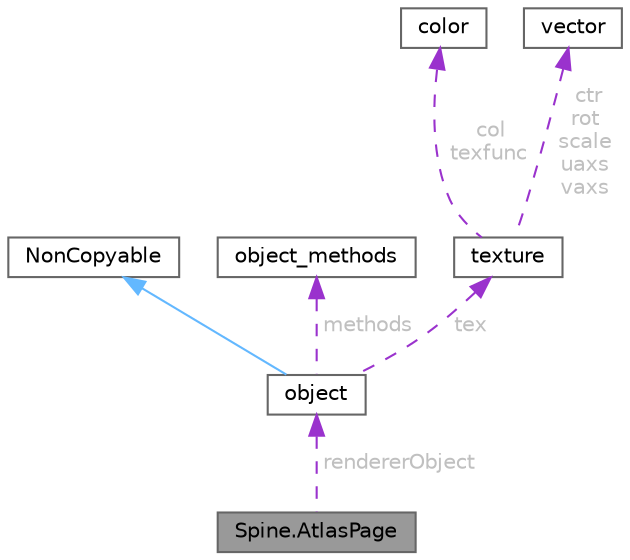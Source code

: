 digraph "Spine.AtlasPage"
{
 // LATEX_PDF_SIZE
  bgcolor="transparent";
  edge [fontname=Helvetica,fontsize=10,labelfontname=Helvetica,labelfontsize=10];
  node [fontname=Helvetica,fontsize=10,shape=box,height=0.2,width=0.4];
  Node1 [id="Node000001",label="Spine.AtlasPage",height=0.2,width=0.4,color="gray40", fillcolor="grey60", style="filled", fontcolor="black",tooltip=" "];
  Node2 -> Node1 [id="edge7_Node000001_Node000002",dir="back",color="darkorchid3",style="dashed",tooltip=" ",label=" rendererObject",fontcolor="grey" ];
  Node2 [id="Node000002",label="object",height=0.2,width=0.4,color="gray40", fillcolor="white", style="filled",URL="$classobject.html",tooltip=" "];
  Node3 -> Node2 [id="edge8_Node000002_Node000003",dir="back",color="steelblue1",style="solid",tooltip=" "];
  Node3 [id="Node000003",label="NonCopyable",height=0.2,width=0.4,color="gray40", fillcolor="white", style="filled",URL="$class_non_copyable.html",tooltip=" "];
  Node4 -> Node2 [id="edge9_Node000002_Node000004",dir="back",color="darkorchid3",style="dashed",tooltip=" ",label=" methods",fontcolor="grey" ];
  Node4 [id="Node000004",label="object_methods",height=0.2,width=0.4,color="gray40", fillcolor="white", style="filled",URL="$structobject__methods.html",tooltip=" "];
  Node5 -> Node2 [id="edge10_Node000002_Node000005",dir="back",color="darkorchid3",style="dashed",tooltip=" ",label=" tex",fontcolor="grey" ];
  Node5 [id="Node000005",label="texture",height=0.2,width=0.4,color="gray40", fillcolor="white", style="filled",URL="$structtexture.html",tooltip=" "];
  Node6 -> Node5 [id="edge11_Node000005_Node000006",dir="back",color="darkorchid3",style="dashed",tooltip=" ",label=" col\ntexfunc",fontcolor="grey" ];
  Node6 [id="Node000006",label="color",height=0.2,width=0.4,color="gray40", fillcolor="white", style="filled",URL="$structcolor.html",tooltip=" "];
  Node7 -> Node5 [id="edge12_Node000005_Node000007",dir="back",color="darkorchid3",style="dashed",tooltip=" ",label=" ctr\nrot\nscale\nuaxs\nvaxs",fontcolor="grey" ];
  Node7 [id="Node000007",label="vector",height=0.2,width=0.4,color="gray40", fillcolor="white", style="filled",URL="$structvector.html",tooltip=" "];
}
